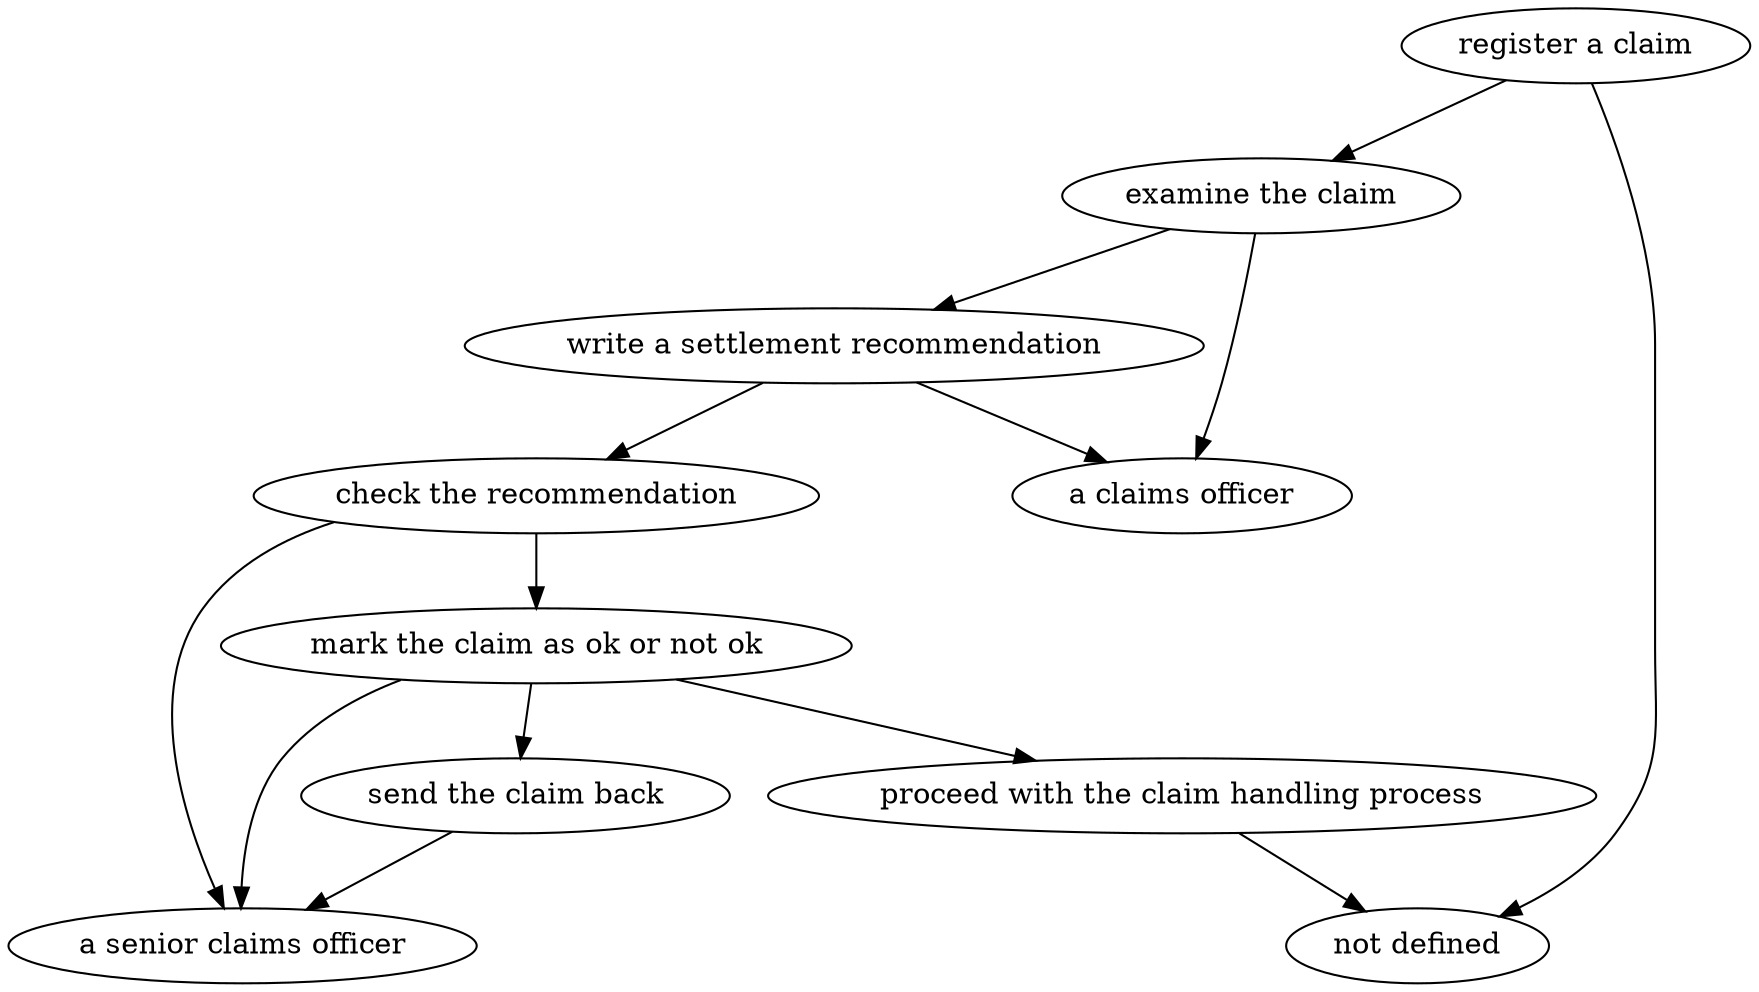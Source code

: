 strict digraph "doc-3.3" {
	graph [name="doc-3.3"];
	"register a claim"	[attrs="{'type': 'Activity', 'label': 'register a claim'}"];
	"examine the claim"	[attrs="{'type': 'Activity', 'label': 'examine the claim'}"];
	"register a claim" -> "examine the claim"	[attrs="{'type': 'flow', 'label': 'flow'}"];
	"not defined"	[attrs="{'type': 'Actor', 'label': 'not defined'}"];
	"register a claim" -> "not defined"	[attrs="{'type': 'actor performer', 'label': 'actor performer'}"];
	"write a settlement recommendation"	[attrs="{'type': 'Activity', 'label': 'write a settlement recommendation'}"];
	"examine the claim" -> "write a settlement recommendation"	[attrs="{'type': 'flow', 'label': 'flow'}"];
	"a claims officer"	[attrs="{'type': 'Actor', 'label': 'a claims officer'}"];
	"examine the claim" -> "a claims officer"	[attrs="{'type': 'actor performer', 'label': 'actor performer'}"];
	"check the recommendation"	[attrs="{'type': 'Activity', 'label': 'check the recommendation'}"];
	"write a settlement recommendation" -> "check the recommendation"	[attrs="{'type': 'flow', 'label': 'flow'}"];
	"write a settlement recommendation" -> "a claims officer"	[attrs="{'type': 'actor performer', 'label': 'actor performer'}"];
	"mark the claim as ok or not ok"	[attrs="{'type': 'Activity', 'label': 'mark the claim as ok or not ok'}"];
	"check the recommendation" -> "mark the claim as ok or not ok"	[attrs="{'type': 'flow', 'label': 'flow'}"];
	"a senior claims officer"	[attrs="{'type': 'Actor', 'label': 'a senior claims officer'}"];
	"check the recommendation" -> "a senior claims officer"	[attrs="{'type': 'actor performer', 'label': 'actor performer'}"];
	"send the claim back"	[attrs="{'type': 'Activity', 'label': 'send the claim back'}"];
	"mark the claim as ok or not ok" -> "send the claim back"	[attrs="{'type': 'flow', 'label': 'flow'}"];
	"proceed with the claim handling process"	[attrs="{'type': 'Activity', 'label': 'proceed with the claim handling process'}"];
	"mark the claim as ok or not ok" -> "proceed with the claim handling process"	[attrs="{'type': 'flow', 'label': 'flow'}"];
	"mark the claim as ok or not ok" -> "a senior claims officer"	[attrs="{'type': 'actor performer', 'label': 'actor performer'}"];
	"send the claim back" -> "a senior claims officer"	[attrs="{'type': 'actor performer', 'label': 'actor performer'}"];
	"proceed with the claim handling process" -> "not defined"	[attrs="{'type': 'actor performer', 'label': 'actor performer'}"];
}
